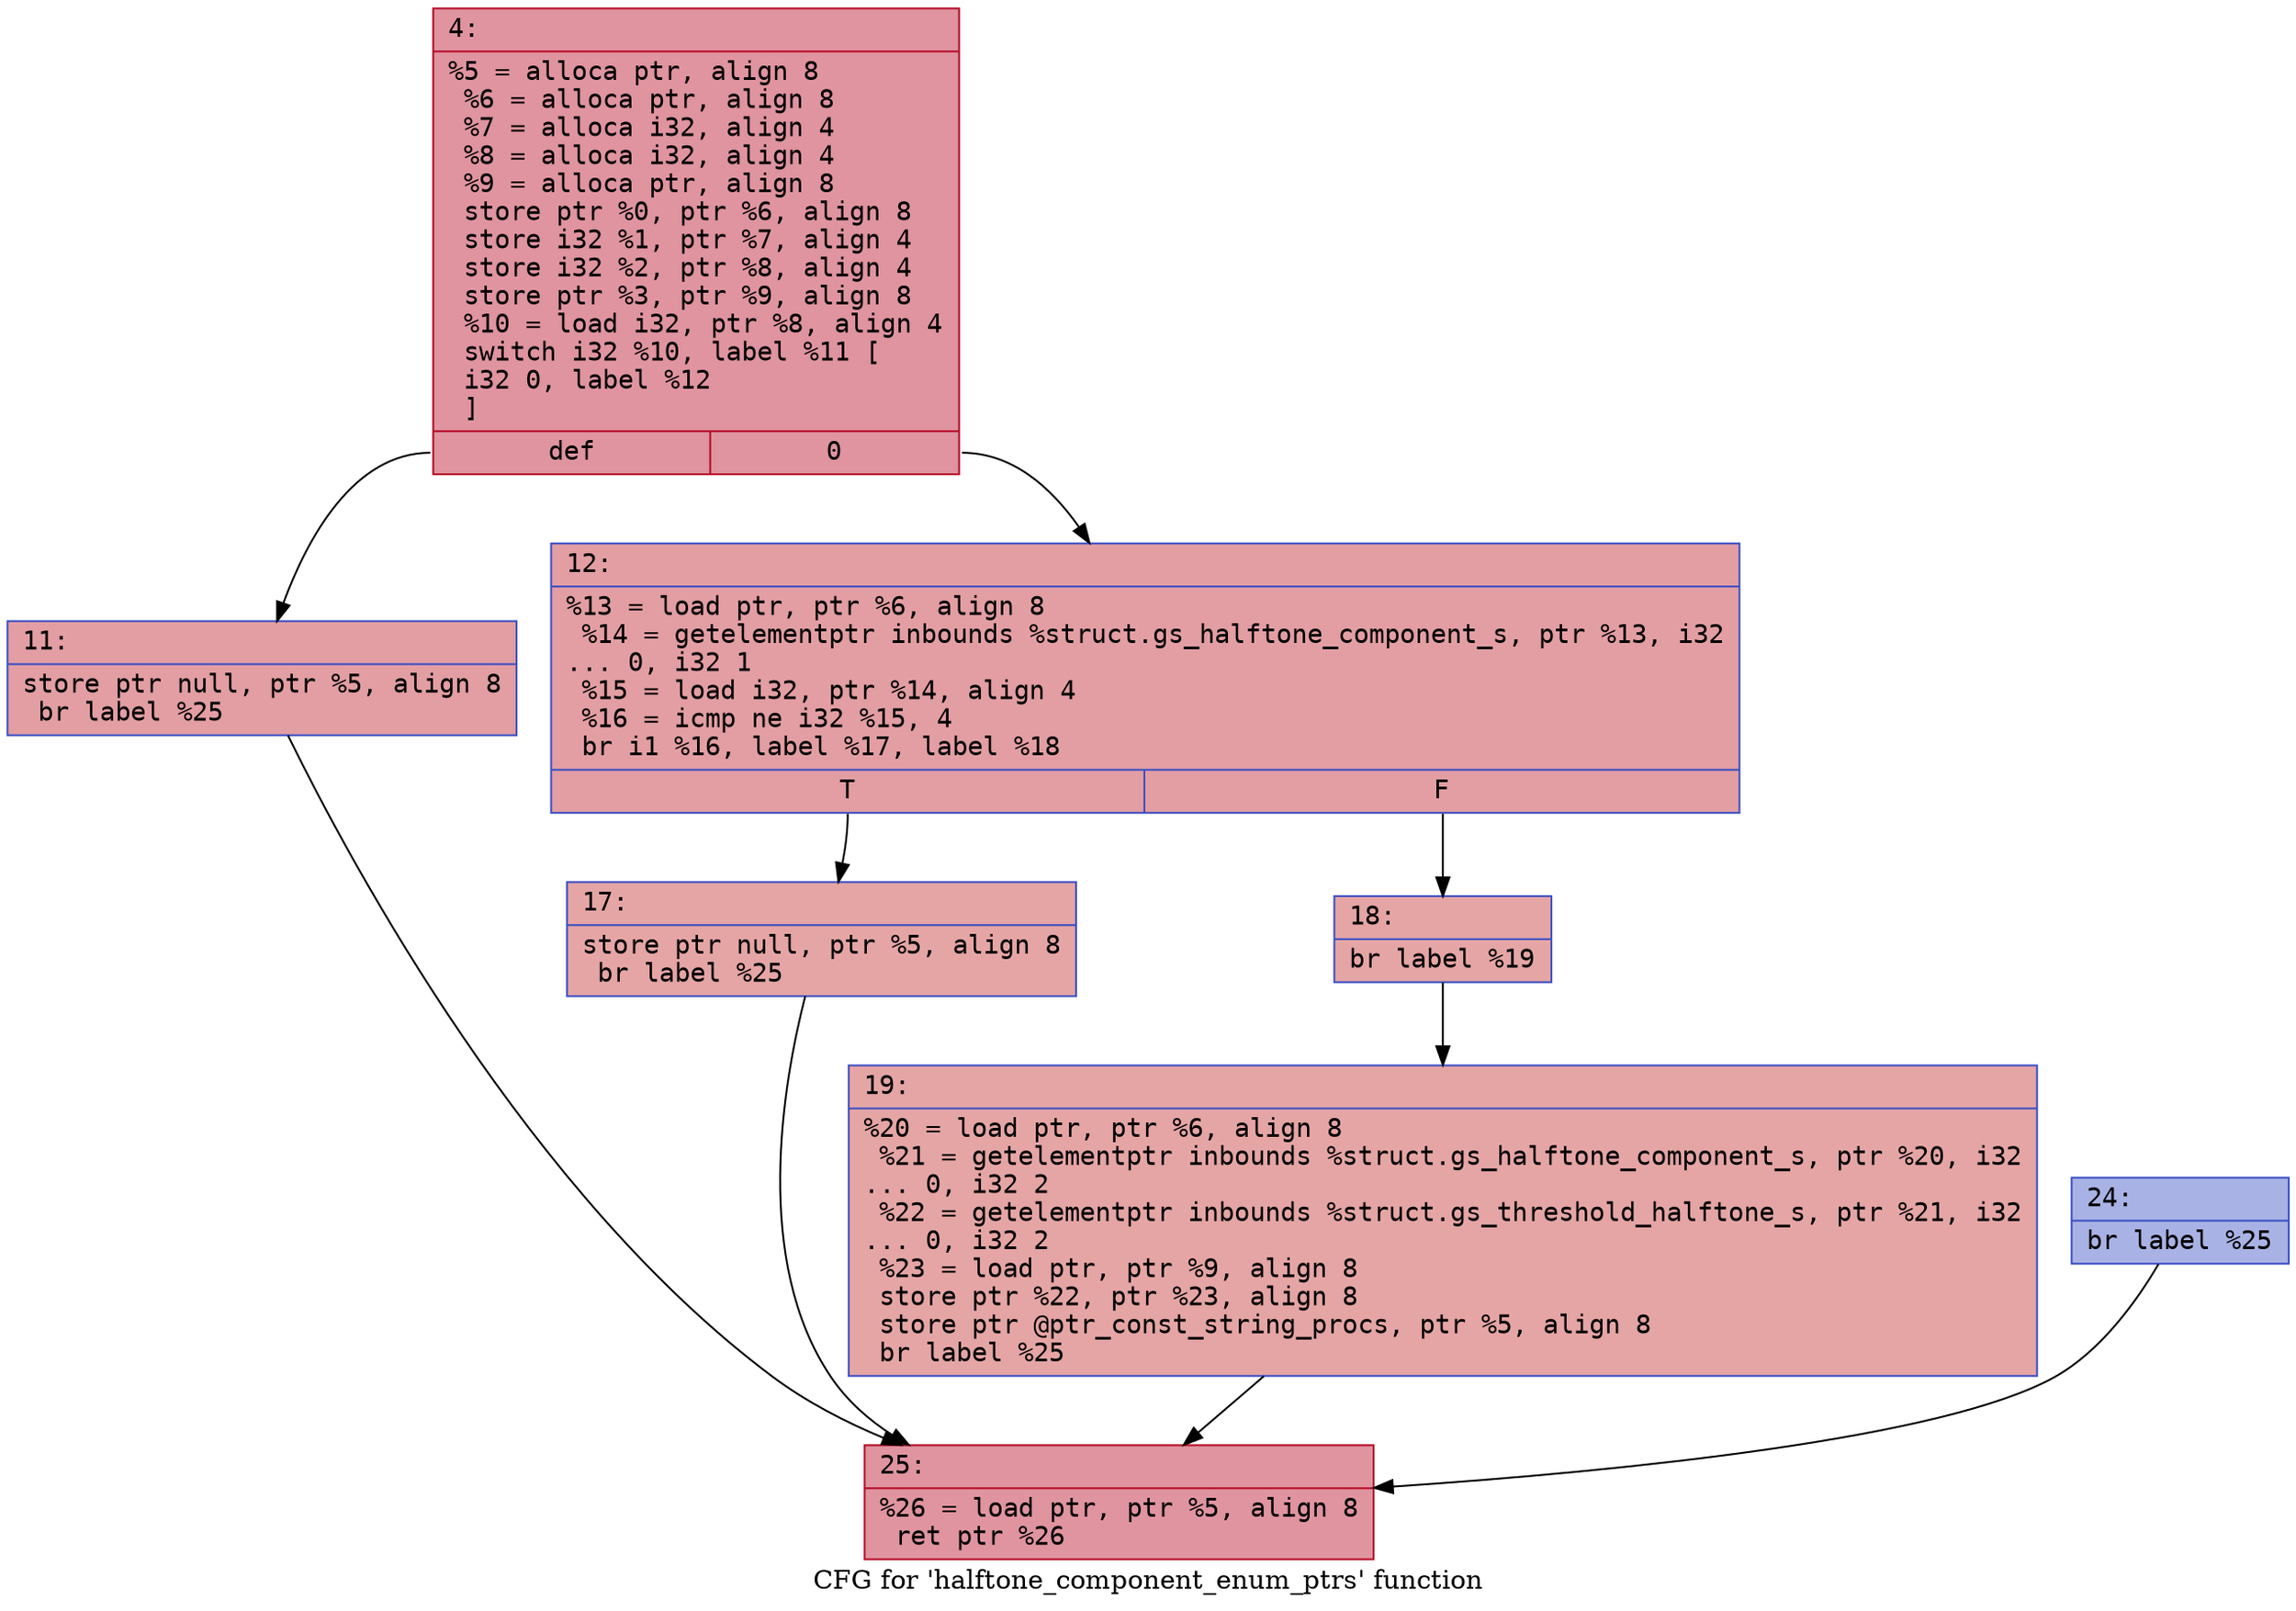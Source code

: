 digraph "CFG for 'halftone_component_enum_ptrs' function" {
	label="CFG for 'halftone_component_enum_ptrs' function";

	Node0x6000013be210 [shape=record,color="#b70d28ff", style=filled, fillcolor="#b70d2870" fontname="Courier",label="{4:\l|  %5 = alloca ptr, align 8\l  %6 = alloca ptr, align 8\l  %7 = alloca i32, align 4\l  %8 = alloca i32, align 4\l  %9 = alloca ptr, align 8\l  store ptr %0, ptr %6, align 8\l  store i32 %1, ptr %7, align 4\l  store i32 %2, ptr %8, align 4\l  store ptr %3, ptr %9, align 8\l  %10 = load i32, ptr %8, align 4\l  switch i32 %10, label %11 [\l    i32 0, label %12\l  ]\l|{<s0>def|<s1>0}}"];
	Node0x6000013be210:s0 -> Node0x6000013be260[tooltip="4 -> 11\nProbability 50.00%" ];
	Node0x6000013be210:s1 -> Node0x6000013be2b0[tooltip="4 -> 12\nProbability 50.00%" ];
	Node0x6000013be260 [shape=record,color="#3d50c3ff", style=filled, fillcolor="#be242e70" fontname="Courier",label="{11:\l|  store ptr null, ptr %5, align 8\l  br label %25\l}"];
	Node0x6000013be260 -> Node0x6000013be440[tooltip="11 -> 25\nProbability 100.00%" ];
	Node0x6000013be2b0 [shape=record,color="#3d50c3ff", style=filled, fillcolor="#be242e70" fontname="Courier",label="{12:\l|  %13 = load ptr, ptr %6, align 8\l  %14 = getelementptr inbounds %struct.gs_halftone_component_s, ptr %13, i32\l... 0, i32 1\l  %15 = load i32, ptr %14, align 4\l  %16 = icmp ne i32 %15, 4\l  br i1 %16, label %17, label %18\l|{<s0>T|<s1>F}}"];
	Node0x6000013be2b0:s0 -> Node0x6000013be300[tooltip="12 -> 17\nProbability 50.00%" ];
	Node0x6000013be2b0:s1 -> Node0x6000013be350[tooltip="12 -> 18\nProbability 50.00%" ];
	Node0x6000013be300 [shape=record,color="#3d50c3ff", style=filled, fillcolor="#c5333470" fontname="Courier",label="{17:\l|  store ptr null, ptr %5, align 8\l  br label %25\l}"];
	Node0x6000013be300 -> Node0x6000013be440[tooltip="17 -> 25\nProbability 100.00%" ];
	Node0x6000013be350 [shape=record,color="#3d50c3ff", style=filled, fillcolor="#c5333470" fontname="Courier",label="{18:\l|  br label %19\l}"];
	Node0x6000013be350 -> Node0x6000013be3a0[tooltip="18 -> 19\nProbability 100.00%" ];
	Node0x6000013be3a0 [shape=record,color="#3d50c3ff", style=filled, fillcolor="#c5333470" fontname="Courier",label="{19:\l|  %20 = load ptr, ptr %6, align 8\l  %21 = getelementptr inbounds %struct.gs_halftone_component_s, ptr %20, i32\l... 0, i32 2\l  %22 = getelementptr inbounds %struct.gs_threshold_halftone_s, ptr %21, i32\l... 0, i32 2\l  %23 = load ptr, ptr %9, align 8\l  store ptr %22, ptr %23, align 8\l  store ptr @ptr_const_string_procs, ptr %5, align 8\l  br label %25\l}"];
	Node0x6000013be3a0 -> Node0x6000013be440[tooltip="19 -> 25\nProbability 100.00%" ];
	Node0x6000013be3f0 [shape=record,color="#3d50c3ff", style=filled, fillcolor="#3d50c370" fontname="Courier",label="{24:\l|  br label %25\l}"];
	Node0x6000013be3f0 -> Node0x6000013be440[tooltip="24 -> 25\nProbability 100.00%" ];
	Node0x6000013be440 [shape=record,color="#b70d28ff", style=filled, fillcolor="#b70d2870" fontname="Courier",label="{25:\l|  %26 = load ptr, ptr %5, align 8\l  ret ptr %26\l}"];
}
